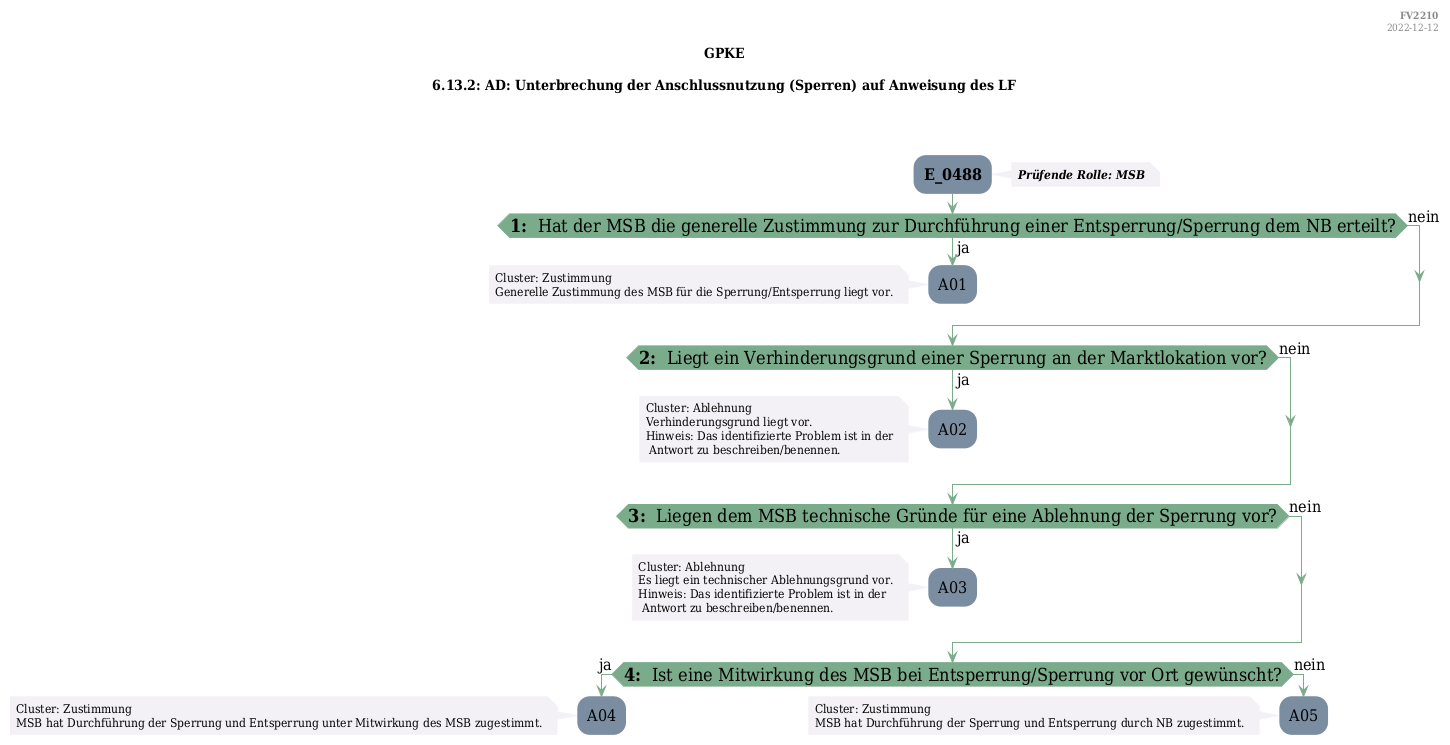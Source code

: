 @startuml
skinparam Shadowing false
skinparam NoteBorderColor #f3f1f6
skinparam NoteBackgroundColor #f3f1f6
skinparam NoteFontSize 12
skinparam ActivityBorderColor none
skinparam ActivityBackgroundColor #7a8da1
skinparam ActivityFontSize 16
skinparam ArrowColor #7aab8a
skinparam ArrowFontSize 16
skinparam ActivityDiamondBackgroundColor #7aab8a
skinparam ActivityDiamondBorderColor #7aab8a
skinparam ActivityDiamondFontSize 18
skinparam defaultFontName DejaVu Serif Condensed
skinparam ActivityEndColor #669580

header
<b>FV2210
2022-12-12
endheader

title
GPKE

6.13.2: AD: Unterbrechung der Anschlussnutzung (Sperren) auf Anweisung des LF



end title
:<b>E_0488</b>;
note right
<b><i>Prüfende Rolle: MSB
end note

if (<b>1: </b> Hat der MSB die generelle Zustimmung zur Durchführung einer Entsperrung/Sperrung dem NB erteilt?) then (ja)
    :A01;
    note left
        Cluster: Zustimmung
        Generelle Zustimmung des MSB für die Sperrung/Entsperrung liegt vor.
    endnote
    kill;
else (nein)
endif
if (<b>2: </b> Liegt ein Verhinderungsgrund einer Sperrung an der Marktlokation vor?) then (ja)
    :A02;
    note left
        Cluster: Ablehnung
        Verhinderungsgrund liegt vor.
        Hinweis: Das identifizierte Problem ist in der
         Antwort zu beschreiben/benennen.
    endnote
    kill;
else (nein)
endif
if (<b>3: </b> Liegen dem MSB technische Gründe für eine Ablehnung der Sperrung vor?) then (ja)
    :A03;
    note left
        Cluster: Ablehnung
        Es liegt ein technischer Ablehnungsgrund vor.
        Hinweis: Das identifizierte Problem ist in der
         Antwort zu beschreiben/benennen.
    endnote
    kill;
else (nein)
endif
if (<b>4: </b> Ist eine Mitwirkung des MSB bei Entsperrung/Sperrung vor Ort gewünscht?) then (ja)
    :A04;
    note left
        Cluster: Zustimmung
        MSB hat Durchführung der Sperrung und Entsperrung unter Mitwirkung des MSB zugestimmt.
    endnote
    kill;
else (nein)
    :A05;
    note left
        Cluster: Zustimmung
        MSB hat Durchführung der Sperrung und Entsperrung durch NB zugestimmt.
    endnote
    kill;
endif

@enduml
